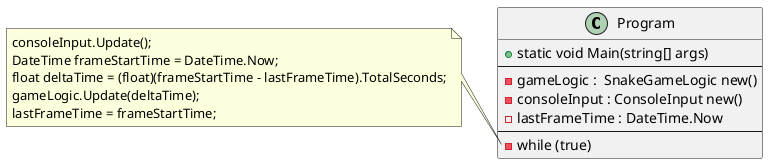 ﻿@startuml

class Program
{
    + static void Main(string[] args) 
    --
    - gameLogic :  SnakeGameLogic new()
    - consoleInput : ConsoleInput new()
    - lastFrameTime : DateTime.Now
    --
    - while (true)    
}

note left of Program::while
consoleInput.Update();
DateTime frameStartTime = DateTime.Now;            
float deltaTime = (float)(frameStartTime - lastFrameTime).TotalSeconds;
gameLogic.Update(deltaTime);
lastFrameTime = frameStartTime;
end note
@enduml